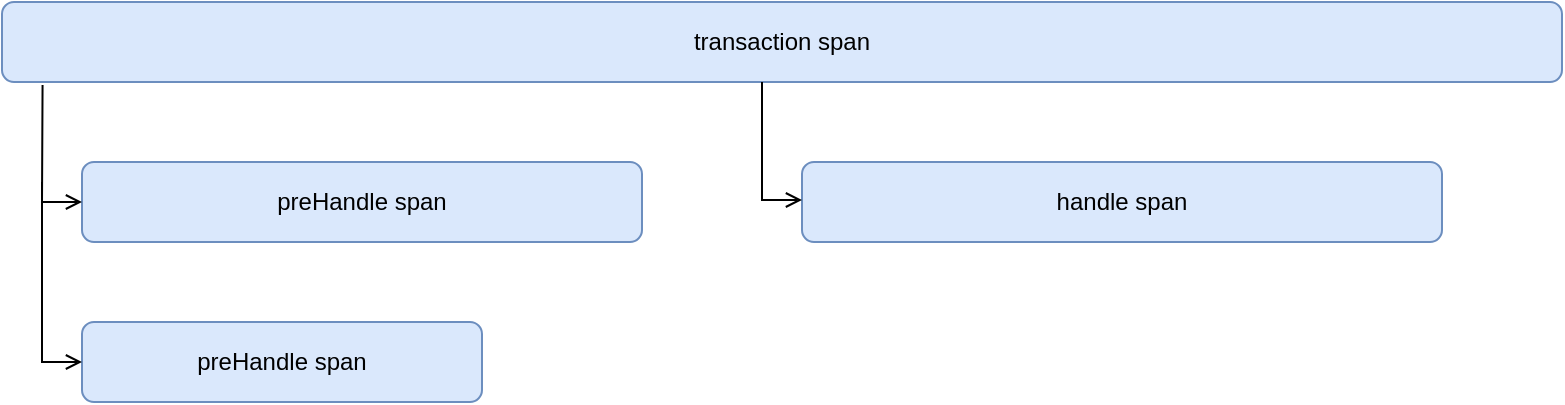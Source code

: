 <mxfile version="21.3.7">
  <diagram name="Seite-1" id="n-zzxeImCiMwwyzZX6F9">
    <mxGraphModel dx="1026" dy="614" grid="1" gridSize="10" guides="1" tooltips="1" connect="1" arrows="1" fold="1" page="1" pageScale="1" pageWidth="827" pageHeight="1169" math="0" shadow="0">
      <root>
        <mxCell id="0" />
        <mxCell id="1" parent="0" />
        <mxCell id="4hPN_xKUDlY_Exep0QY8-1" value="transaction span" style="rounded=1;whiteSpace=wrap;html=1;fillColor=#dae8fc;strokeColor=#6c8ebf;" vertex="1" parent="1">
          <mxGeometry x="40" y="10" width="780" height="40" as="geometry" />
        </mxCell>
        <mxCell id="4hPN_xKUDlY_Exep0QY8-2" value="preHandle span" style="rounded=1;whiteSpace=wrap;html=1;fillColor=#dae8fc;strokeColor=#6c8ebf;" vertex="1" parent="1">
          <mxGeometry x="80" y="90" width="280" height="40" as="geometry" />
        </mxCell>
        <mxCell id="4hPN_xKUDlY_Exep0QY8-3" value="preHandle span" style="rounded=1;whiteSpace=wrap;html=1;fillColor=#dae8fc;strokeColor=#6c8ebf;" vertex="1" parent="1">
          <mxGeometry x="80" y="170" width="200" height="40" as="geometry" />
        </mxCell>
        <mxCell id="4hPN_xKUDlY_Exep0QY8-4" value="handle span" style="rounded=1;whiteSpace=wrap;html=1;fillColor=#dae8fc;strokeColor=#6c8ebf;" vertex="1" parent="1">
          <mxGeometry x="440" y="90" width="320" height="40" as="geometry" />
        </mxCell>
        <mxCell id="4hPN_xKUDlY_Exep0QY8-5" value="" style="endArrow=open;html=1;rounded=0;endFill=0;entryX=0;entryY=0.5;entryDx=0;entryDy=0;exitX=0.026;exitY=1.037;exitDx=0;exitDy=0;exitPerimeter=0;" edge="1" parent="1" source="4hPN_xKUDlY_Exep0QY8-1" target="4hPN_xKUDlY_Exep0QY8-2">
          <mxGeometry width="50" height="50" relative="1" as="geometry">
            <mxPoint x="50" y="60" as="sourcePoint" />
            <mxPoint x="50" y="60" as="targetPoint" />
            <Array as="points">
              <mxPoint x="60" y="110" />
            </Array>
          </mxGeometry>
        </mxCell>
        <mxCell id="4hPN_xKUDlY_Exep0QY8-6" value="" style="endArrow=open;html=1;rounded=0;endFill=0;entryX=0;entryY=0.5;entryDx=0;entryDy=0;exitX=0.026;exitY=1.037;exitDx=0;exitDy=0;exitPerimeter=0;" edge="1" parent="1" target="4hPN_xKUDlY_Exep0QY8-3">
          <mxGeometry width="50" height="50" relative="1" as="geometry">
            <mxPoint x="60" y="100" as="sourcePoint" />
            <mxPoint x="80" y="159" as="targetPoint" />
            <Array as="points">
              <mxPoint x="60" y="190" />
            </Array>
          </mxGeometry>
        </mxCell>
        <mxCell id="4hPN_xKUDlY_Exep0QY8-7" value="" style="endArrow=open;html=1;rounded=0;endFill=0;entryX=0;entryY=0.5;entryDx=0;entryDy=0;exitX=0.026;exitY=1.037;exitDx=0;exitDy=0;exitPerimeter=0;" edge="1" parent="1">
          <mxGeometry width="50" height="50" relative="1" as="geometry">
            <mxPoint x="420" y="50" as="sourcePoint" />
            <mxPoint x="440" y="109" as="targetPoint" />
            <Array as="points">
              <mxPoint x="420" y="109" />
            </Array>
          </mxGeometry>
        </mxCell>
      </root>
    </mxGraphModel>
  </diagram>
</mxfile>
